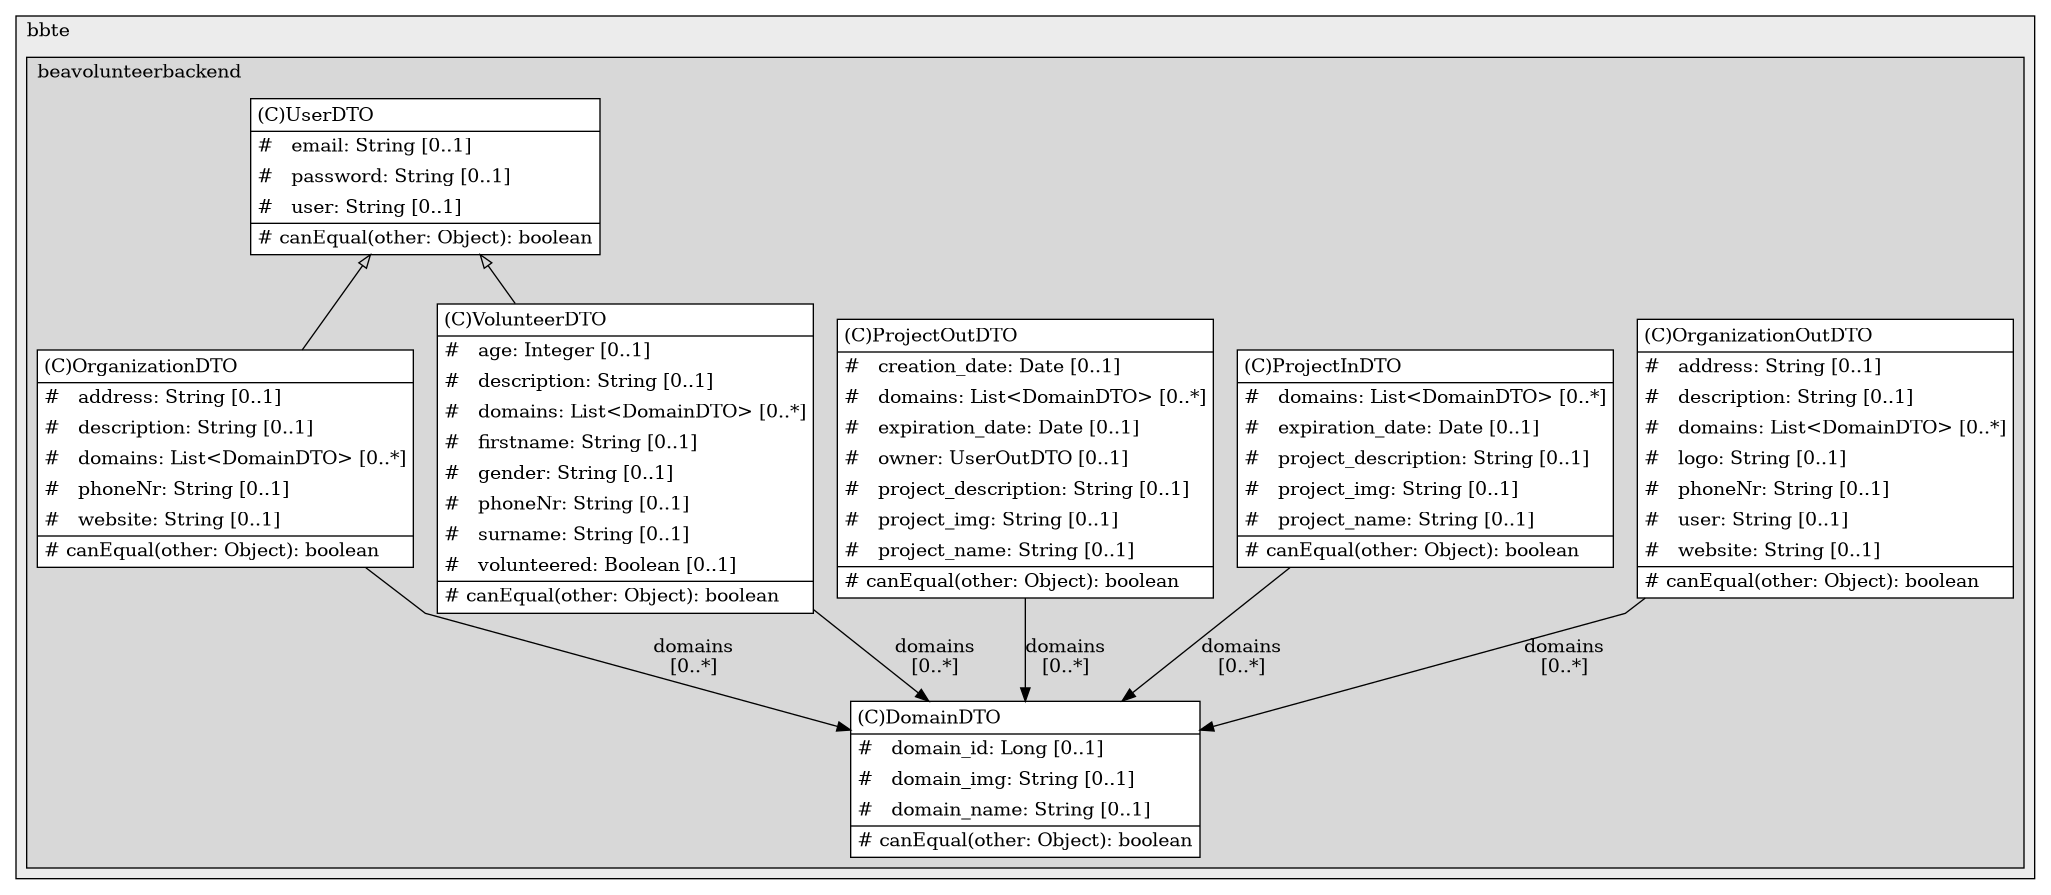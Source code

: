 @startuml

/' diagram meta data start
config=StructureConfiguration;
{
  "projectClassification": {
    "searchMode": "OpenProject", // OpenProject, AllProjects
    "includedProjects": "",
    "pathEndKeywords": "*.impl",
    "isClientPath": "",
    "isClientName": "",
    "isTestPath": "",
    "isTestName": "",
    "isMappingPath": "",
    "isMappingName": "",
    "isDataAccessPath": "",
    "isDataAccessName": "",
    "isDataStructurePath": "",
    "isDataStructureName": "",
    "isInterfaceStructuresPath": "",
    "isInterfaceStructuresName": "",
    "isEntryPointPath": "",
    "isEntryPointName": "",
    "treatFinalFieldsAsMandatory": false
  },
  "graphRestriction": {
    "classPackageExcludeFilter": "",
    "classPackageIncludeFilter": "",
    "classNameExcludeFilter": "",
    "classNameIncludeFilter": "",
    "methodNameExcludeFilter": "",
    "methodNameIncludeFilter": "",
    "removeByInheritance": "", // inheritance/annotation based filtering is done in a second step
    "removeByAnnotation": "",
    "removeByClassPackage": "", // cleanup the graph after inheritance/annotation based filtering is done
    "removeByClassName": "",
    "cutMappings": false,
    "cutEnum": true,
    "cutTests": true,
    "cutClient": true,
    "cutDataAccess": false,
    "cutInterfaceStructures": false,
    "cutDataStructures": false,
    "cutGetterAndSetter": true,
    "cutConstructors": true
  },
  "graphTraversal": {
    "forwardDepth": 6,
    "backwardDepth": 6,
    "classPackageExcludeFilter": "",
    "classPackageIncludeFilter": "",
    "classNameExcludeFilter": "",
    "classNameIncludeFilter": "",
    "methodNameExcludeFilter": "",
    "methodNameIncludeFilter": "",
    "hideMappings": false,
    "hideDataStructures": false,
    "hidePrivateMethods": true,
    "hideInterfaceCalls": true, // indirection: implementation -> interface (is hidden) -> implementation
    "onlyShowApplicationEntryPoints": false, // root node is included
    "useMethodCallsForStructureDiagram": "ForwardOnly" // ForwardOnly, BothDirections, No
  },
  "details": {
    "aggregation": "GroupByClass", // ByClass, GroupByClass, None
    "showClassGenericTypes": true,
    "showMethods": true,
    "showMethodParameterNames": true,
    "showMethodParameterTypes": true,
    "showMethodReturnType": true,
    "showPackageLevels": 2,
    "showDetailedClassStructure": true
  },
  "rootClass": "edu.bbte.beavolunteerbackend.controller.dto.incoming.DomainDTO",
  "extensionCallbackMethod": "" // qualified.class.name#methodName - signature: public static String method(String)
}
diagram meta data end '/



digraph g {
    rankdir="TB"
    splines=polyline
    

'nodes 
subgraph cluster_3017393 { 
   	label=bbte
	labeljust=l
	fillcolor="#ececec"
	style=filled
   
   subgraph cluster_1393944971 { 
   	label=beavolunteerbackend
	labeljust=l
	fillcolor="#d8d8d8"
	style=filled
   
   DomainDTO673605572[
	label=<<TABLE BORDER="1" CELLBORDER="0" CELLPADDING="4" CELLSPACING="0">
<TR><TD ALIGN="LEFT" >(C)DomainDTO</TD></TR>
<HR/>
<TR><TD ALIGN="LEFT" >#   domain_id: Long [0..1]</TD></TR>
<TR><TD ALIGN="LEFT" >#   domain_img: String [0..1]</TD></TR>
<TR><TD ALIGN="LEFT" >#   domain_name: String [0..1]</TD></TR>
<HR/>
<TR><TD ALIGN="LEFT" ># canEqual(other: Object): boolean</TD></TR>
</TABLE>>
	style=filled
	margin=0
	shape=plaintext
	fillcolor="#FFFFFF"
];

OrganizationDTO673605572[
	label=<<TABLE BORDER="1" CELLBORDER="0" CELLPADDING="4" CELLSPACING="0">
<TR><TD ALIGN="LEFT" >(C)OrganizationDTO</TD></TR>
<HR/>
<TR><TD ALIGN="LEFT" >#   address: String [0..1]</TD></TR>
<TR><TD ALIGN="LEFT" >#   description: String [0..1]</TD></TR>
<TR><TD ALIGN="LEFT" >#   domains: List&lt;DomainDTO&gt; [0..*]</TD></TR>
<TR><TD ALIGN="LEFT" >#   phoneNr: String [0..1]</TD></TR>
<TR><TD ALIGN="LEFT" >#   website: String [0..1]</TD></TR>
<HR/>
<TR><TD ALIGN="LEFT" ># canEqual(other: Object): boolean</TD></TR>
</TABLE>>
	style=filled
	margin=0
	shape=plaintext
	fillcolor="#FFFFFF"
];

OrganizationOutDTO704719998[
	label=<<TABLE BORDER="1" CELLBORDER="0" CELLPADDING="4" CELLSPACING="0">
<TR><TD ALIGN="LEFT" >(C)OrganizationOutDTO</TD></TR>
<HR/>
<TR><TD ALIGN="LEFT" >#   address: String [0..1]</TD></TR>
<TR><TD ALIGN="LEFT" >#   description: String [0..1]</TD></TR>
<TR><TD ALIGN="LEFT" >#   domains: List&lt;DomainDTO&gt; [0..*]</TD></TR>
<TR><TD ALIGN="LEFT" >#   logo: String [0..1]</TD></TR>
<TR><TD ALIGN="LEFT" >#   phoneNr: String [0..1]</TD></TR>
<TR><TD ALIGN="LEFT" >#   user: String [0..1]</TD></TR>
<TR><TD ALIGN="LEFT" >#   website: String [0..1]</TD></TR>
<HR/>
<TR><TD ALIGN="LEFT" ># canEqual(other: Object): boolean</TD></TR>
</TABLE>>
	style=filled
	margin=0
	shape=plaintext
	fillcolor="#FFFFFF"
];

ProjectInDTO673605572[
	label=<<TABLE BORDER="1" CELLBORDER="0" CELLPADDING="4" CELLSPACING="0">
<TR><TD ALIGN="LEFT" >(C)ProjectInDTO</TD></TR>
<HR/>
<TR><TD ALIGN="LEFT" >#   domains: List&lt;DomainDTO&gt; [0..*]</TD></TR>
<TR><TD ALIGN="LEFT" >#   expiration_date: Date [0..1]</TD></TR>
<TR><TD ALIGN="LEFT" >#   project_description: String [0..1]</TD></TR>
<TR><TD ALIGN="LEFT" >#   project_img: String [0..1]</TD></TR>
<TR><TD ALIGN="LEFT" >#   project_name: String [0..1]</TD></TR>
<HR/>
<TR><TD ALIGN="LEFT" ># canEqual(other: Object): boolean</TD></TR>
</TABLE>>
	style=filled
	margin=0
	shape=plaintext
	fillcolor="#FFFFFF"
];

ProjectOutDTO704719998[
	label=<<TABLE BORDER="1" CELLBORDER="0" CELLPADDING="4" CELLSPACING="0">
<TR><TD ALIGN="LEFT" >(C)ProjectOutDTO</TD></TR>
<HR/>
<TR><TD ALIGN="LEFT" >#   creation_date: Date [0..1]</TD></TR>
<TR><TD ALIGN="LEFT" >#   domains: List&lt;DomainDTO&gt; [0..*]</TD></TR>
<TR><TD ALIGN="LEFT" >#   expiration_date: Date [0..1]</TD></TR>
<TR><TD ALIGN="LEFT" >#   owner: UserOutDTO [0..1]</TD></TR>
<TR><TD ALIGN="LEFT" >#   project_description: String [0..1]</TD></TR>
<TR><TD ALIGN="LEFT" >#   project_img: String [0..1]</TD></TR>
<TR><TD ALIGN="LEFT" >#   project_name: String [0..1]</TD></TR>
<HR/>
<TR><TD ALIGN="LEFT" ># canEqual(other: Object): boolean</TD></TR>
</TABLE>>
	style=filled
	margin=0
	shape=plaintext
	fillcolor="#FFFFFF"
];

UserDTO673605572[
	label=<<TABLE BORDER="1" CELLBORDER="0" CELLPADDING="4" CELLSPACING="0">
<TR><TD ALIGN="LEFT" >(C)UserDTO</TD></TR>
<HR/>
<TR><TD ALIGN="LEFT" >#   email: String [0..1]</TD></TR>
<TR><TD ALIGN="LEFT" >#   password: String [0..1]</TD></TR>
<TR><TD ALIGN="LEFT" >#   user: String [0..1]</TD></TR>
<HR/>
<TR><TD ALIGN="LEFT" ># canEqual(other: Object): boolean</TD></TR>
</TABLE>>
	style=filled
	margin=0
	shape=plaintext
	fillcolor="#FFFFFF"
];

VolunteerDTO673605572[
	label=<<TABLE BORDER="1" CELLBORDER="0" CELLPADDING="4" CELLSPACING="0">
<TR><TD ALIGN="LEFT" >(C)VolunteerDTO</TD></TR>
<HR/>
<TR><TD ALIGN="LEFT" >#   age: Integer [0..1]</TD></TR>
<TR><TD ALIGN="LEFT" >#   description: String [0..1]</TD></TR>
<TR><TD ALIGN="LEFT" >#   domains: List&lt;DomainDTO&gt; [0..*]</TD></TR>
<TR><TD ALIGN="LEFT" >#   firstname: String [0..1]</TD></TR>
<TR><TD ALIGN="LEFT" >#   gender: String [0..1]</TD></TR>
<TR><TD ALIGN="LEFT" >#   phoneNr: String [0..1]</TD></TR>
<TR><TD ALIGN="LEFT" >#   surname: String [0..1]</TD></TR>
<TR><TD ALIGN="LEFT" >#   volunteered: Boolean [0..1]</TD></TR>
<HR/>
<TR><TD ALIGN="LEFT" ># canEqual(other: Object): boolean</TD></TR>
</TABLE>>
	style=filled
	margin=0
	shape=plaintext
	fillcolor="#FFFFFF"
];
} 
} 

'edges    
OrganizationDTO673605572 -> DomainDTO673605572[label="domains
[0..*]"];
OrganizationOutDTO704719998 -> DomainDTO673605572[label="domains
[0..*]"];
ProjectInDTO673605572 -> DomainDTO673605572[label="domains
[0..*]"];
ProjectOutDTO704719998 -> DomainDTO673605572[label="domains
[0..*]"];
UserDTO673605572 -> OrganizationDTO673605572[arrowhead=none, arrowtail=empty, dir=both];
UserDTO673605572 -> VolunteerDTO673605572[arrowhead=none, arrowtail=empty, dir=both];
VolunteerDTO673605572 -> DomainDTO673605572[label="domains
[0..*]"];
    
}
@enduml